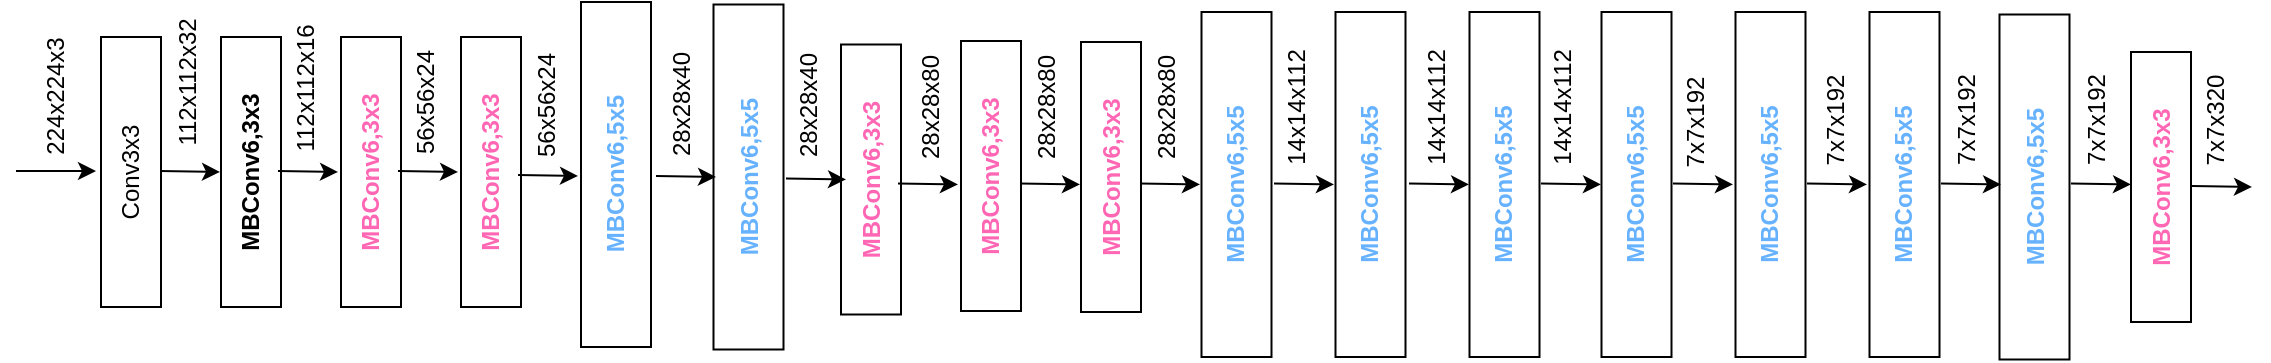 <mxfile version="13.9.9" type="github">
  <diagram id="AtUMWazjSFQByDdgg-Fo" name="Page-1">
    <mxGraphModel dx="1422" dy="797" grid="1" gridSize="10" guides="1" tooltips="1" connect="1" arrows="1" fold="1" page="1" pageScale="1" pageWidth="850" pageHeight="1100" math="0" shadow="0">
      <root>
        <mxCell id="0" />
        <mxCell id="1" parent="0" />
        <mxCell id="gj13K4cqCs89u1ELZ8Dc-1" value="Conv3x3" style="whiteSpace=wrap;html=1;rotation=-90;" vertex="1" parent="1">
          <mxGeometry x="30" y="130" width="135" height="30" as="geometry" />
        </mxCell>
        <mxCell id="gj13K4cqCs89u1ELZ8Dc-3" value="" style="endArrow=classic;html=1;" edge="1" parent="1">
          <mxGeometry width="50" height="50" relative="1" as="geometry">
            <mxPoint x="40" y="144.5" as="sourcePoint" />
            <mxPoint x="80" y="144.5" as="targetPoint" />
          </mxGeometry>
        </mxCell>
        <mxCell id="gj13K4cqCs89u1ELZ8Dc-4" value="224x224x3" style="text;html=1;strokeColor=none;fillColor=none;align=center;verticalAlign=middle;whiteSpace=wrap;rounded=0;rotation=-90;" vertex="1" parent="1">
          <mxGeometry x="40" y="97" width="40" height="20" as="geometry" />
        </mxCell>
        <mxCell id="gj13K4cqCs89u1ELZ8Dc-5" value="MBConv6,3x3" style="whiteSpace=wrap;html=1;rotation=-90;fontStyle=1" vertex="1" parent="1">
          <mxGeometry x="90" y="130" width="135" height="30" as="geometry" />
        </mxCell>
        <mxCell id="gj13K4cqCs89u1ELZ8Dc-7" value="&lt;font color=&quot;#FF66B3&quot;&gt;MBConv6,3x3&lt;/font&gt;" style="whiteSpace=wrap;html=1;rotation=-90;fontStyle=1" vertex="1" parent="1">
          <mxGeometry x="150" y="130" width="135" height="30" as="geometry" />
        </mxCell>
        <mxCell id="gj13K4cqCs89u1ELZ8Dc-8" value="&lt;font color=&quot;#FF66B3&quot;&gt;MBConv6,3x3&lt;/font&gt;" style="whiteSpace=wrap;html=1;rotation=-90;fontStyle=1" vertex="1" parent="1">
          <mxGeometry x="210" y="130" width="135" height="30" as="geometry" />
        </mxCell>
        <mxCell id="gj13K4cqCs89u1ELZ8Dc-9" value="&lt;font color=&quot;#66B2FF&quot;&gt;MBConv6,5x5&lt;/font&gt;" style="whiteSpace=wrap;html=1;rotation=-90;fontStyle=1" vertex="1" parent="1">
          <mxGeometry x="253.75" y="128.75" width="172.5" height="35" as="geometry" />
        </mxCell>
        <mxCell id="gj13K4cqCs89u1ELZ8Dc-10" value="&lt;font color=&quot;#66B2FF&quot;&gt;MBConv6,5x5&lt;/font&gt;" style="whiteSpace=wrap;html=1;rotation=-90;fontStyle=1" vertex="1" parent="1">
          <mxGeometry x="320" y="130" width="172.5" height="35" as="geometry" />
        </mxCell>
        <mxCell id="gj13K4cqCs89u1ELZ8Dc-11" value="&lt;font color=&quot;#FF66B3&quot;&gt;MBConv6,3x3&lt;/font&gt;" style="whiteSpace=wrap;html=1;rotation=-90;fontStyle=1" vertex="1" parent="1">
          <mxGeometry x="400" y="133.75" width="135" height="30" as="geometry" />
        </mxCell>
        <mxCell id="gj13K4cqCs89u1ELZ8Dc-12" value="&lt;font color=&quot;#FF66B3&quot;&gt;MBConv6,3x3&lt;/font&gt;" style="whiteSpace=wrap;html=1;rotation=-90;fontStyle=1" vertex="1" parent="1">
          <mxGeometry x="460" y="132" width="135" height="30" as="geometry" />
        </mxCell>
        <mxCell id="gj13K4cqCs89u1ELZ8Dc-13" value="&lt;font color=&quot;#FF66B3&quot;&gt;MBConv6,3x3&lt;/font&gt;" style="whiteSpace=wrap;html=1;rotation=-90;fontStyle=1" vertex="1" parent="1">
          <mxGeometry x="520" y="132.5" width="135" height="30" as="geometry" />
        </mxCell>
        <mxCell id="gj13K4cqCs89u1ELZ8Dc-14" value="&lt;font color=&quot;#66B2FF&quot;&gt;MBConv6,5x5&lt;/font&gt;" style="whiteSpace=wrap;html=1;rotation=-90;fontStyle=1" vertex="1" parent="1">
          <mxGeometry x="564" y="133.75" width="172.5" height="35" as="geometry" />
        </mxCell>
        <mxCell id="gj13K4cqCs89u1ELZ8Dc-15" value="&lt;font color=&quot;#66B2FF&quot;&gt;MBConv6,5x5&lt;/font&gt;" style="whiteSpace=wrap;html=1;rotation=-90;fontStyle=1" vertex="1" parent="1">
          <mxGeometry x="631" y="133.75" width="172.5" height="35" as="geometry" />
        </mxCell>
        <mxCell id="gj13K4cqCs89u1ELZ8Dc-16" value="&lt;font color=&quot;#66B2FF&quot;&gt;MBConv6,5x5&lt;/font&gt;" style="whiteSpace=wrap;html=1;rotation=-90;fontStyle=1" vertex="1" parent="1">
          <mxGeometry x="698" y="133.75" width="172.5" height="35" as="geometry" />
        </mxCell>
        <mxCell id="gj13K4cqCs89u1ELZ8Dc-17" value="&lt;font color=&quot;#66B2FF&quot;&gt;MBConv6,5x5&lt;/font&gt;" style="whiteSpace=wrap;html=1;rotation=-90;fontStyle=1" vertex="1" parent="1">
          <mxGeometry x="764" y="133.75" width="172.5" height="35" as="geometry" />
        </mxCell>
        <mxCell id="gj13K4cqCs89u1ELZ8Dc-18" value="&lt;font color=&quot;#66B2FF&quot;&gt;MBConv6,5x5&lt;/font&gt;" style="whiteSpace=wrap;html=1;rotation=-90;fontStyle=1" vertex="1" parent="1">
          <mxGeometry x="831" y="133.75" width="172.5" height="35" as="geometry" />
        </mxCell>
        <mxCell id="gj13K4cqCs89u1ELZ8Dc-19" value="&lt;font color=&quot;#66B2FF&quot;&gt;MBConv6,5x5&lt;/font&gt;" style="whiteSpace=wrap;html=1;rotation=-90;fontStyle=1" vertex="1" parent="1">
          <mxGeometry x="898" y="133.75" width="172.5" height="35" as="geometry" />
        </mxCell>
        <mxCell id="gj13K4cqCs89u1ELZ8Dc-20" value="&lt;font color=&quot;#66B2FF&quot;&gt;MBConv6,5x5&lt;/font&gt;" style="whiteSpace=wrap;html=1;rotation=-90;fontStyle=1" vertex="1" parent="1">
          <mxGeometry x="963" y="135" width="172.5" height="35" as="geometry" />
        </mxCell>
        <mxCell id="gj13K4cqCs89u1ELZ8Dc-21" value="&lt;font color=&quot;#FF66B3&quot;&gt;MBConv6,3x3&lt;/font&gt;" style="whiteSpace=wrap;html=1;rotation=-90;fontStyle=1" vertex="1" parent="1">
          <mxGeometry x="1045" y="137.5" width="135" height="30" as="geometry" />
        </mxCell>
        <mxCell id="gj13K4cqCs89u1ELZ8Dc-23" value="" style="endArrow=classic;html=1;" edge="1" parent="1">
          <mxGeometry width="50" height="50" relative="1" as="geometry">
            <mxPoint x="112" y="144.5" as="sourcePoint" />
            <mxPoint x="142" y="145" as="targetPoint" />
          </mxGeometry>
        </mxCell>
        <mxCell id="gj13K4cqCs89u1ELZ8Dc-24" value="" style="endArrow=classic;html=1;" edge="1" parent="1">
          <mxGeometry width="50" height="50" relative="1" as="geometry">
            <mxPoint x="171" y="144.5" as="sourcePoint" />
            <mxPoint x="201" y="145" as="targetPoint" />
          </mxGeometry>
        </mxCell>
        <mxCell id="gj13K4cqCs89u1ELZ8Dc-25" value="" style="endArrow=classic;html=1;" edge="1" parent="1">
          <mxGeometry width="50" height="50" relative="1" as="geometry">
            <mxPoint x="231" y="144.5" as="sourcePoint" />
            <mxPoint x="261" y="145" as="targetPoint" />
          </mxGeometry>
        </mxCell>
        <mxCell id="gj13K4cqCs89u1ELZ8Dc-26" value="" style="endArrow=classic;html=1;" edge="1" parent="1">
          <mxGeometry width="50" height="50" relative="1" as="geometry">
            <mxPoint x="291" y="146.5" as="sourcePoint" />
            <mxPoint x="321" y="147" as="targetPoint" />
          </mxGeometry>
        </mxCell>
        <mxCell id="gj13K4cqCs89u1ELZ8Dc-27" value="" style="endArrow=classic;html=1;" edge="1" parent="1">
          <mxGeometry width="50" height="50" relative="1" as="geometry">
            <mxPoint x="360" y="147" as="sourcePoint" />
            <mxPoint x="390" y="147.5" as="targetPoint" />
          </mxGeometry>
        </mxCell>
        <mxCell id="gj13K4cqCs89u1ELZ8Dc-28" value="" style="endArrow=classic;html=1;" edge="1" parent="1">
          <mxGeometry width="50" height="50" relative="1" as="geometry">
            <mxPoint x="425" y="148.25" as="sourcePoint" />
            <mxPoint x="455" y="148.75" as="targetPoint" />
          </mxGeometry>
        </mxCell>
        <mxCell id="gj13K4cqCs89u1ELZ8Dc-29" value="" style="endArrow=classic;html=1;" edge="1" parent="1">
          <mxGeometry width="50" height="50" relative="1" as="geometry">
            <mxPoint x="481" y="150.75" as="sourcePoint" />
            <mxPoint x="511" y="151.25" as="targetPoint" />
          </mxGeometry>
        </mxCell>
        <mxCell id="gj13K4cqCs89u1ELZ8Dc-30" value="" style="endArrow=classic;html=1;" edge="1" parent="1">
          <mxGeometry width="50" height="50" relative="1" as="geometry">
            <mxPoint x="542" y="150.75" as="sourcePoint" />
            <mxPoint x="572" y="151.25" as="targetPoint" />
          </mxGeometry>
        </mxCell>
        <mxCell id="gj13K4cqCs89u1ELZ8Dc-31" value="" style="endArrow=classic;html=1;" edge="1" parent="1">
          <mxGeometry width="50" height="50" relative="1" as="geometry">
            <mxPoint x="602" y="150.75" as="sourcePoint" />
            <mxPoint x="632" y="151.25" as="targetPoint" />
          </mxGeometry>
        </mxCell>
        <mxCell id="gj13K4cqCs89u1ELZ8Dc-32" value="" style="endArrow=classic;html=1;" edge="1" parent="1">
          <mxGeometry width="50" height="50" relative="1" as="geometry">
            <mxPoint x="669" y="150.75" as="sourcePoint" />
            <mxPoint x="699" y="151.25" as="targetPoint" />
          </mxGeometry>
        </mxCell>
        <mxCell id="gj13K4cqCs89u1ELZ8Dc-33" value="" style="endArrow=classic;html=1;" edge="1" parent="1">
          <mxGeometry width="50" height="50" relative="1" as="geometry">
            <mxPoint x="736.5" y="150.75" as="sourcePoint" />
            <mxPoint x="766.5" y="151.25" as="targetPoint" />
          </mxGeometry>
        </mxCell>
        <mxCell id="gj13K4cqCs89u1ELZ8Dc-34" value="" style="endArrow=classic;html=1;" edge="1" parent="1">
          <mxGeometry width="50" height="50" relative="1" as="geometry">
            <mxPoint x="802.5" y="150.75" as="sourcePoint" />
            <mxPoint x="832.5" y="151.25" as="targetPoint" />
          </mxGeometry>
        </mxCell>
        <mxCell id="gj13K4cqCs89u1ELZ8Dc-35" value="" style="endArrow=classic;html=1;" edge="1" parent="1">
          <mxGeometry width="50" height="50" relative="1" as="geometry">
            <mxPoint x="868.5" y="150.75" as="sourcePoint" />
            <mxPoint x="898.5" y="151.25" as="targetPoint" />
          </mxGeometry>
        </mxCell>
        <mxCell id="gj13K4cqCs89u1ELZ8Dc-36" value="" style="endArrow=classic;html=1;" edge="1" parent="1">
          <mxGeometry width="50" height="50" relative="1" as="geometry">
            <mxPoint x="935.5" y="150.75" as="sourcePoint" />
            <mxPoint x="965.5" y="151.25" as="targetPoint" />
          </mxGeometry>
        </mxCell>
        <mxCell id="gj13K4cqCs89u1ELZ8Dc-37" value="" style="endArrow=classic;html=1;" edge="1" parent="1">
          <mxGeometry width="50" height="50" relative="1" as="geometry">
            <mxPoint x="1002.5" y="150.75" as="sourcePoint" />
            <mxPoint x="1032.5" y="151.25" as="targetPoint" />
          </mxGeometry>
        </mxCell>
        <mxCell id="gj13K4cqCs89u1ELZ8Dc-38" value="" style="endArrow=classic;html=1;" edge="1" parent="1">
          <mxGeometry width="50" height="50" relative="1" as="geometry">
            <mxPoint x="1067.5" y="150.75" as="sourcePoint" />
            <mxPoint x="1097.5" y="151.25" as="targetPoint" />
          </mxGeometry>
        </mxCell>
        <mxCell id="gj13K4cqCs89u1ELZ8Dc-39" value="" style="endArrow=classic;html=1;" edge="1" parent="1">
          <mxGeometry width="50" height="50" relative="1" as="geometry">
            <mxPoint x="1128" y="152" as="sourcePoint" />
            <mxPoint x="1158" y="152.5" as="targetPoint" />
          </mxGeometry>
        </mxCell>
        <mxCell id="gj13K4cqCs89u1ELZ8Dc-41" value="7x7x320" style="text;html=1;strokeColor=none;fillColor=none;align=center;verticalAlign=middle;whiteSpace=wrap;rounded=0;rotation=-90;" vertex="1" parent="1">
          <mxGeometry x="1120" y="109" width="40" height="20" as="geometry" />
        </mxCell>
        <mxCell id="gj13K4cqCs89u1ELZ8Dc-42" value="7x7x192" style="text;html=1;strokeColor=none;fillColor=none;align=center;verticalAlign=middle;whiteSpace=wrap;rounded=0;rotation=-90;" vertex="1" parent="1">
          <mxGeometry x="1060" y="108.75" width="40" height="20" as="geometry" />
        </mxCell>
        <mxCell id="gj13K4cqCs89u1ELZ8Dc-43" value="7x7x192" style="text;html=1;strokeColor=none;fillColor=none;align=center;verticalAlign=middle;whiteSpace=wrap;rounded=0;rotation=-90;" vertex="1" parent="1">
          <mxGeometry x="995" y="108.75" width="40" height="20" as="geometry" />
        </mxCell>
        <mxCell id="gj13K4cqCs89u1ELZ8Dc-44" value="7x7x192" style="text;html=1;strokeColor=none;fillColor=none;align=center;verticalAlign=middle;whiteSpace=wrap;rounded=0;rotation=-90;" vertex="1" parent="1">
          <mxGeometry x="930" y="109" width="40" height="20" as="geometry" />
        </mxCell>
        <mxCell id="gj13K4cqCs89u1ELZ8Dc-45" value="7x7x192" style="text;html=1;strokeColor=none;fillColor=none;align=center;verticalAlign=middle;whiteSpace=wrap;rounded=0;rotation=-90;" vertex="1" parent="1">
          <mxGeometry x="860" y="110" width="40" height="20" as="geometry" />
        </mxCell>
        <mxCell id="gj13K4cqCs89u1ELZ8Dc-46" value="14x14x112" style="text;html=1;strokeColor=none;fillColor=none;align=center;verticalAlign=middle;whiteSpace=wrap;rounded=0;rotation=-90;" vertex="1" parent="1">
          <mxGeometry x="793" y="102.5" width="40" height="20" as="geometry" />
        </mxCell>
        <mxCell id="gj13K4cqCs89u1ELZ8Dc-48" value="14x14x112" style="text;html=1;strokeColor=none;fillColor=none;align=center;verticalAlign=middle;whiteSpace=wrap;rounded=0;rotation=-90;" vertex="1" parent="1">
          <mxGeometry x="730" y="102.5" width="40" height="20" as="geometry" />
        </mxCell>
        <mxCell id="gj13K4cqCs89u1ELZ8Dc-49" value="14x14x112" style="text;html=1;strokeColor=none;fillColor=none;align=center;verticalAlign=middle;whiteSpace=wrap;rounded=0;rotation=-90;" vertex="1" parent="1">
          <mxGeometry x="660" y="102.5" width="40" height="20" as="geometry" />
        </mxCell>
        <mxCell id="gj13K4cqCs89u1ELZ8Dc-50" value="&lt;div&gt;28x28x80&lt;/div&gt;" style="text;html=1;strokeColor=none;fillColor=none;align=center;verticalAlign=middle;whiteSpace=wrap;rounded=0;rotation=-90;" vertex="1" parent="1">
          <mxGeometry x="595" y="102.5" width="40" height="20" as="geometry" />
        </mxCell>
        <mxCell id="gj13K4cqCs89u1ELZ8Dc-52" value="&lt;div&gt;28x28x80&lt;/div&gt;" style="text;html=1;strokeColor=none;fillColor=none;align=center;verticalAlign=middle;whiteSpace=wrap;rounded=0;rotation=-90;" vertex="1" parent="1">
          <mxGeometry x="535" y="102.5" width="40" height="20" as="geometry" />
        </mxCell>
        <mxCell id="gj13K4cqCs89u1ELZ8Dc-53" value="&lt;div&gt;28x28x80&lt;/div&gt;" style="text;html=1;strokeColor=none;fillColor=none;align=center;verticalAlign=middle;whiteSpace=wrap;rounded=0;rotation=-90;" vertex="1" parent="1">
          <mxGeometry x="477" y="102.5" width="40" height="20" as="geometry" />
        </mxCell>
        <mxCell id="gj13K4cqCs89u1ELZ8Dc-54" value="&lt;div&gt;28x28x40&lt;/div&gt;" style="text;html=1;strokeColor=none;fillColor=none;align=center;verticalAlign=middle;whiteSpace=wrap;rounded=0;rotation=-90;" vertex="1" parent="1">
          <mxGeometry x="416" y="101.5" width="40" height="20" as="geometry" />
        </mxCell>
        <mxCell id="gj13K4cqCs89u1ELZ8Dc-55" value="&lt;div&gt;28x28x40&lt;/div&gt;" style="text;html=1;strokeColor=none;fillColor=none;align=center;verticalAlign=middle;whiteSpace=wrap;rounded=0;rotation=-90;" vertex="1" parent="1">
          <mxGeometry x="353" y="101" width="40" height="20" as="geometry" />
        </mxCell>
        <mxCell id="gj13K4cqCs89u1ELZ8Dc-56" value="&lt;div&gt;56x56x24&lt;/div&gt;" style="text;html=1;strokeColor=none;fillColor=none;align=center;verticalAlign=middle;whiteSpace=wrap;rounded=0;rotation=-90;" vertex="1" parent="1">
          <mxGeometry x="285" y="101.5" width="40" height="20" as="geometry" />
        </mxCell>
        <mxCell id="gj13K4cqCs89u1ELZ8Dc-57" value="&lt;div&gt;56x56x24&lt;/div&gt;" style="text;html=1;strokeColor=none;fillColor=none;align=center;verticalAlign=middle;whiteSpace=wrap;rounded=0;rotation=-90;" vertex="1" parent="1">
          <mxGeometry x="225" y="100" width="40" height="20" as="geometry" />
        </mxCell>
        <mxCell id="gj13K4cqCs89u1ELZ8Dc-58" value="&lt;div&gt;112x112x16&lt;/div&gt;" style="text;html=1;strokeColor=none;fillColor=none;align=center;verticalAlign=middle;whiteSpace=wrap;rounded=0;rotation=-90;" vertex="1" parent="1">
          <mxGeometry x="165" y="93" width="40" height="20" as="geometry" />
        </mxCell>
        <mxCell id="gj13K4cqCs89u1ELZ8Dc-59" value="&lt;div&gt;112x112x32&lt;/div&gt;" style="text;html=1;strokeColor=none;fillColor=none;align=center;verticalAlign=middle;whiteSpace=wrap;rounded=0;rotation=-90;" vertex="1" parent="1">
          <mxGeometry x="106" y="90" width="40" height="20" as="geometry" />
        </mxCell>
      </root>
    </mxGraphModel>
  </diagram>
</mxfile>
